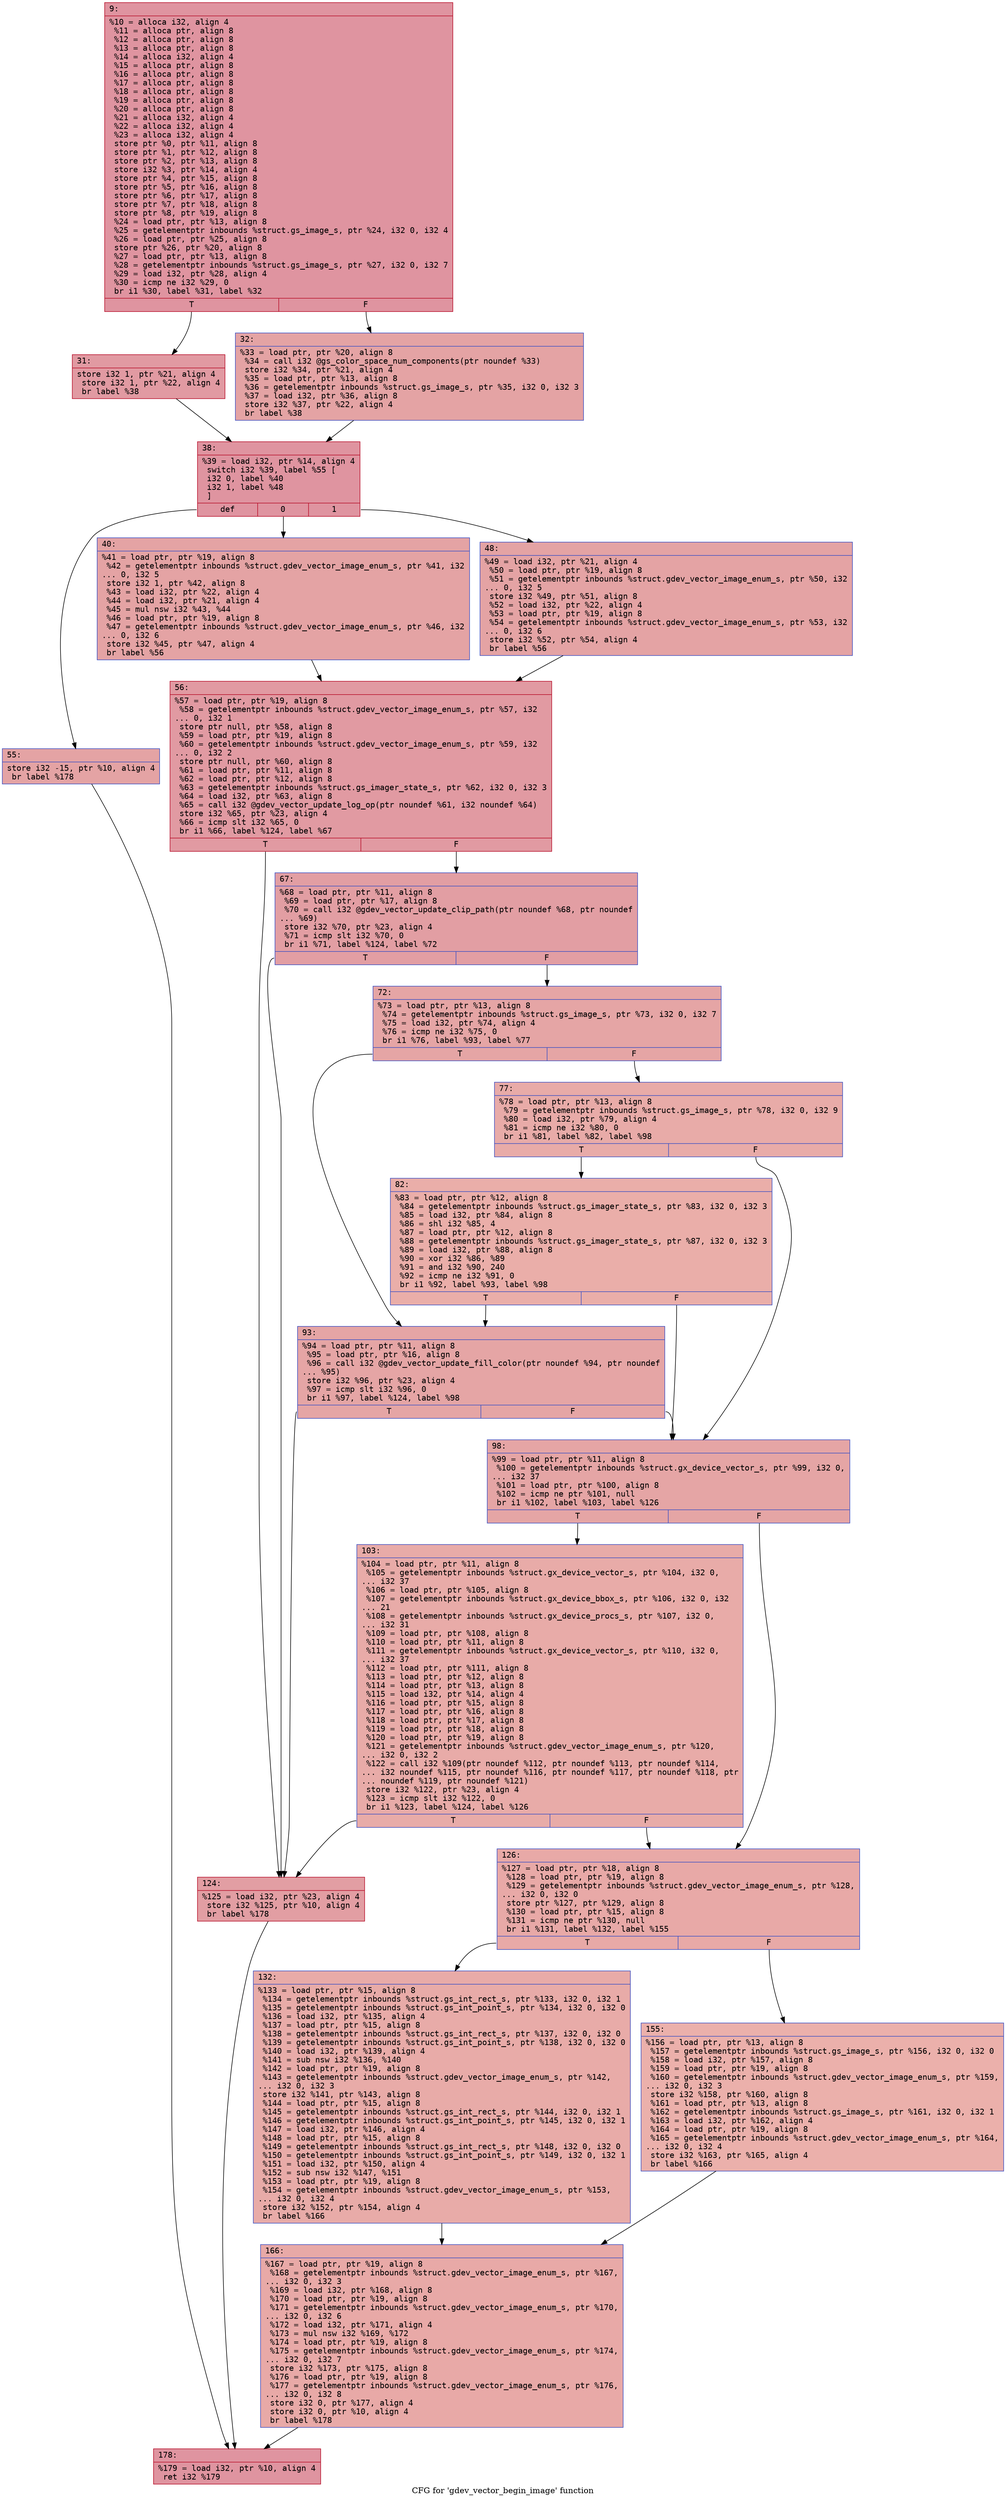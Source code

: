 digraph "CFG for 'gdev_vector_begin_image' function" {
	label="CFG for 'gdev_vector_begin_image' function";

	Node0x6000009ce670 [shape=record,color="#b70d28ff", style=filled, fillcolor="#b70d2870" fontname="Courier",label="{9:\l|  %10 = alloca i32, align 4\l  %11 = alloca ptr, align 8\l  %12 = alloca ptr, align 8\l  %13 = alloca ptr, align 8\l  %14 = alloca i32, align 4\l  %15 = alloca ptr, align 8\l  %16 = alloca ptr, align 8\l  %17 = alloca ptr, align 8\l  %18 = alloca ptr, align 8\l  %19 = alloca ptr, align 8\l  %20 = alloca ptr, align 8\l  %21 = alloca i32, align 4\l  %22 = alloca i32, align 4\l  %23 = alloca i32, align 4\l  store ptr %0, ptr %11, align 8\l  store ptr %1, ptr %12, align 8\l  store ptr %2, ptr %13, align 8\l  store i32 %3, ptr %14, align 4\l  store ptr %4, ptr %15, align 8\l  store ptr %5, ptr %16, align 8\l  store ptr %6, ptr %17, align 8\l  store ptr %7, ptr %18, align 8\l  store ptr %8, ptr %19, align 8\l  %24 = load ptr, ptr %13, align 8\l  %25 = getelementptr inbounds %struct.gs_image_s, ptr %24, i32 0, i32 4\l  %26 = load ptr, ptr %25, align 8\l  store ptr %26, ptr %20, align 8\l  %27 = load ptr, ptr %13, align 8\l  %28 = getelementptr inbounds %struct.gs_image_s, ptr %27, i32 0, i32 7\l  %29 = load i32, ptr %28, align 4\l  %30 = icmp ne i32 %29, 0\l  br i1 %30, label %31, label %32\l|{<s0>T|<s1>F}}"];
	Node0x6000009ce670:s0 -> Node0x6000009ce6c0[tooltip="9 -> 31\nProbability 62.50%" ];
	Node0x6000009ce670:s1 -> Node0x6000009ce710[tooltip="9 -> 32\nProbability 37.50%" ];
	Node0x6000009ce6c0 [shape=record,color="#b70d28ff", style=filled, fillcolor="#bb1b2c70" fontname="Courier",label="{31:\l|  store i32 1, ptr %21, align 4\l  store i32 1, ptr %22, align 4\l  br label %38\l}"];
	Node0x6000009ce6c0 -> Node0x6000009ce760[tooltip="31 -> 38\nProbability 100.00%" ];
	Node0x6000009ce710 [shape=record,color="#3d50c3ff", style=filled, fillcolor="#c32e3170" fontname="Courier",label="{32:\l|  %33 = load ptr, ptr %20, align 8\l  %34 = call i32 @gs_color_space_num_components(ptr noundef %33)\l  store i32 %34, ptr %21, align 4\l  %35 = load ptr, ptr %13, align 8\l  %36 = getelementptr inbounds %struct.gs_image_s, ptr %35, i32 0, i32 3\l  %37 = load i32, ptr %36, align 8\l  store i32 %37, ptr %22, align 4\l  br label %38\l}"];
	Node0x6000009ce710 -> Node0x6000009ce760[tooltip="32 -> 38\nProbability 100.00%" ];
	Node0x6000009ce760 [shape=record,color="#b70d28ff", style=filled, fillcolor="#b70d2870" fontname="Courier",label="{38:\l|  %39 = load i32, ptr %14, align 4\l  switch i32 %39, label %55 [\l    i32 0, label %40\l    i32 1, label %48\l  ]\l|{<s0>def|<s1>0|<s2>1}}"];
	Node0x6000009ce760:s0 -> Node0x6000009ce850[tooltip="38 -> 55\nProbability 33.33%" ];
	Node0x6000009ce760:s1 -> Node0x6000009ce7b0[tooltip="38 -> 40\nProbability 33.33%" ];
	Node0x6000009ce760:s2 -> Node0x6000009ce800[tooltip="38 -> 48\nProbability 33.33%" ];
	Node0x6000009ce7b0 [shape=record,color="#3d50c3ff", style=filled, fillcolor="#c32e3170" fontname="Courier",label="{40:\l|  %41 = load ptr, ptr %19, align 8\l  %42 = getelementptr inbounds %struct.gdev_vector_image_enum_s, ptr %41, i32\l... 0, i32 5\l  store i32 1, ptr %42, align 8\l  %43 = load i32, ptr %22, align 4\l  %44 = load i32, ptr %21, align 4\l  %45 = mul nsw i32 %43, %44\l  %46 = load ptr, ptr %19, align 8\l  %47 = getelementptr inbounds %struct.gdev_vector_image_enum_s, ptr %46, i32\l... 0, i32 6\l  store i32 %45, ptr %47, align 4\l  br label %56\l}"];
	Node0x6000009ce7b0 -> Node0x6000009ce8a0[tooltip="40 -> 56\nProbability 100.00%" ];
	Node0x6000009ce800 [shape=record,color="#3d50c3ff", style=filled, fillcolor="#c32e3170" fontname="Courier",label="{48:\l|  %49 = load i32, ptr %21, align 4\l  %50 = load ptr, ptr %19, align 8\l  %51 = getelementptr inbounds %struct.gdev_vector_image_enum_s, ptr %50, i32\l... 0, i32 5\l  store i32 %49, ptr %51, align 8\l  %52 = load i32, ptr %22, align 4\l  %53 = load ptr, ptr %19, align 8\l  %54 = getelementptr inbounds %struct.gdev_vector_image_enum_s, ptr %53, i32\l... 0, i32 6\l  store i32 %52, ptr %54, align 4\l  br label %56\l}"];
	Node0x6000009ce800 -> Node0x6000009ce8a0[tooltip="48 -> 56\nProbability 100.00%" ];
	Node0x6000009ce850 [shape=record,color="#3d50c3ff", style=filled, fillcolor="#c32e3170" fontname="Courier",label="{55:\l|  store i32 -15, ptr %10, align 4\l  br label %178\l}"];
	Node0x6000009ce850 -> Node0x6000009cecb0[tooltip="55 -> 178\nProbability 100.00%" ];
	Node0x6000009ce8a0 [shape=record,color="#b70d28ff", style=filled, fillcolor="#bb1b2c70" fontname="Courier",label="{56:\l|  %57 = load ptr, ptr %19, align 8\l  %58 = getelementptr inbounds %struct.gdev_vector_image_enum_s, ptr %57, i32\l... 0, i32 1\l  store ptr null, ptr %58, align 8\l  %59 = load ptr, ptr %19, align 8\l  %60 = getelementptr inbounds %struct.gdev_vector_image_enum_s, ptr %59, i32\l... 0, i32 2\l  store ptr null, ptr %60, align 8\l  %61 = load ptr, ptr %11, align 8\l  %62 = load ptr, ptr %12, align 8\l  %63 = getelementptr inbounds %struct.gs_imager_state_s, ptr %62, i32 0, i32 3\l  %64 = load i32, ptr %63, align 8\l  %65 = call i32 @gdev_vector_update_log_op(ptr noundef %61, i32 noundef %64)\l  store i32 %65, ptr %23, align 4\l  %66 = icmp slt i32 %65, 0\l  br i1 %66, label %124, label %67\l|{<s0>T|<s1>F}}"];
	Node0x6000009ce8a0:s0 -> Node0x6000009ceb20[tooltip="56 -> 124\nProbability 37.50%" ];
	Node0x6000009ce8a0:s1 -> Node0x6000009ce8f0[tooltip="56 -> 67\nProbability 62.50%" ];
	Node0x6000009ce8f0 [shape=record,color="#3d50c3ff", style=filled, fillcolor="#be242e70" fontname="Courier",label="{67:\l|  %68 = load ptr, ptr %11, align 8\l  %69 = load ptr, ptr %17, align 8\l  %70 = call i32 @gdev_vector_update_clip_path(ptr noundef %68, ptr noundef\l... %69)\l  store i32 %70, ptr %23, align 4\l  %71 = icmp slt i32 %70, 0\l  br i1 %71, label %124, label %72\l|{<s0>T|<s1>F}}"];
	Node0x6000009ce8f0:s0 -> Node0x6000009ceb20[tooltip="67 -> 124\nProbability 37.50%" ];
	Node0x6000009ce8f0:s1 -> Node0x6000009ce940[tooltip="67 -> 72\nProbability 62.50%" ];
	Node0x6000009ce940 [shape=record,color="#3d50c3ff", style=filled, fillcolor="#c5333470" fontname="Courier",label="{72:\l|  %73 = load ptr, ptr %13, align 8\l  %74 = getelementptr inbounds %struct.gs_image_s, ptr %73, i32 0, i32 7\l  %75 = load i32, ptr %74, align 4\l  %76 = icmp ne i32 %75, 0\l  br i1 %76, label %93, label %77\l|{<s0>T|<s1>F}}"];
	Node0x6000009ce940:s0 -> Node0x6000009cea30[tooltip="72 -> 93\nProbability 62.50%" ];
	Node0x6000009ce940:s1 -> Node0x6000009ce990[tooltip="72 -> 77\nProbability 37.50%" ];
	Node0x6000009ce990 [shape=record,color="#3d50c3ff", style=filled, fillcolor="#cc403a70" fontname="Courier",label="{77:\l|  %78 = load ptr, ptr %13, align 8\l  %79 = getelementptr inbounds %struct.gs_image_s, ptr %78, i32 0, i32 9\l  %80 = load i32, ptr %79, align 4\l  %81 = icmp ne i32 %80, 0\l  br i1 %81, label %82, label %98\l|{<s0>T|<s1>F}}"];
	Node0x6000009ce990:s0 -> Node0x6000009ce9e0[tooltip="77 -> 82\nProbability 62.50%" ];
	Node0x6000009ce990:s1 -> Node0x6000009cea80[tooltip="77 -> 98\nProbability 37.50%" ];
	Node0x6000009ce9e0 [shape=record,color="#3d50c3ff", style=filled, fillcolor="#d0473d70" fontname="Courier",label="{82:\l|  %83 = load ptr, ptr %12, align 8\l  %84 = getelementptr inbounds %struct.gs_imager_state_s, ptr %83, i32 0, i32 3\l  %85 = load i32, ptr %84, align 8\l  %86 = shl i32 %85, 4\l  %87 = load ptr, ptr %12, align 8\l  %88 = getelementptr inbounds %struct.gs_imager_state_s, ptr %87, i32 0, i32 3\l  %89 = load i32, ptr %88, align 8\l  %90 = xor i32 %86, %89\l  %91 = and i32 %90, 240\l  %92 = icmp ne i32 %91, 0\l  br i1 %92, label %93, label %98\l|{<s0>T|<s1>F}}"];
	Node0x6000009ce9e0:s0 -> Node0x6000009cea30[tooltip="82 -> 93\nProbability 62.50%" ];
	Node0x6000009ce9e0:s1 -> Node0x6000009cea80[tooltip="82 -> 98\nProbability 37.50%" ];
	Node0x6000009cea30 [shape=record,color="#3d50c3ff", style=filled, fillcolor="#c5333470" fontname="Courier",label="{93:\l|  %94 = load ptr, ptr %11, align 8\l  %95 = load ptr, ptr %16, align 8\l  %96 = call i32 @gdev_vector_update_fill_color(ptr noundef %94, ptr noundef\l... %95)\l  store i32 %96, ptr %23, align 4\l  %97 = icmp slt i32 %96, 0\l  br i1 %97, label %124, label %98\l|{<s0>T|<s1>F}}"];
	Node0x6000009cea30:s0 -> Node0x6000009ceb20[tooltip="93 -> 124\nProbability 37.50%" ];
	Node0x6000009cea30:s1 -> Node0x6000009cea80[tooltip="93 -> 98\nProbability 62.50%" ];
	Node0x6000009cea80 [shape=record,color="#3d50c3ff", style=filled, fillcolor="#c5333470" fontname="Courier",label="{98:\l|  %99 = load ptr, ptr %11, align 8\l  %100 = getelementptr inbounds %struct.gx_device_vector_s, ptr %99, i32 0,\l... i32 37\l  %101 = load ptr, ptr %100, align 8\l  %102 = icmp ne ptr %101, null\l  br i1 %102, label %103, label %126\l|{<s0>T|<s1>F}}"];
	Node0x6000009cea80:s0 -> Node0x6000009cead0[tooltip="98 -> 103\nProbability 62.50%" ];
	Node0x6000009cea80:s1 -> Node0x6000009ceb70[tooltip="98 -> 126\nProbability 37.50%" ];
	Node0x6000009cead0 [shape=record,color="#3d50c3ff", style=filled, fillcolor="#cc403a70" fontname="Courier",label="{103:\l|  %104 = load ptr, ptr %11, align 8\l  %105 = getelementptr inbounds %struct.gx_device_vector_s, ptr %104, i32 0,\l... i32 37\l  %106 = load ptr, ptr %105, align 8\l  %107 = getelementptr inbounds %struct.gx_device_bbox_s, ptr %106, i32 0, i32\l... 21\l  %108 = getelementptr inbounds %struct.gx_device_procs_s, ptr %107, i32 0,\l... i32 31\l  %109 = load ptr, ptr %108, align 8\l  %110 = load ptr, ptr %11, align 8\l  %111 = getelementptr inbounds %struct.gx_device_vector_s, ptr %110, i32 0,\l... i32 37\l  %112 = load ptr, ptr %111, align 8\l  %113 = load ptr, ptr %12, align 8\l  %114 = load ptr, ptr %13, align 8\l  %115 = load i32, ptr %14, align 4\l  %116 = load ptr, ptr %15, align 8\l  %117 = load ptr, ptr %16, align 8\l  %118 = load ptr, ptr %17, align 8\l  %119 = load ptr, ptr %18, align 8\l  %120 = load ptr, ptr %19, align 8\l  %121 = getelementptr inbounds %struct.gdev_vector_image_enum_s, ptr %120,\l... i32 0, i32 2\l  %122 = call i32 %109(ptr noundef %112, ptr noundef %113, ptr noundef %114,\l... i32 noundef %115, ptr noundef %116, ptr noundef %117, ptr noundef %118, ptr\l... noundef %119, ptr noundef %121)\l  store i32 %122, ptr %23, align 4\l  %123 = icmp slt i32 %122, 0\l  br i1 %123, label %124, label %126\l|{<s0>T|<s1>F}}"];
	Node0x6000009cead0:s0 -> Node0x6000009ceb20[tooltip="103 -> 124\nProbability 37.50%" ];
	Node0x6000009cead0:s1 -> Node0x6000009ceb70[tooltip="103 -> 126\nProbability 62.50%" ];
	Node0x6000009ceb20 [shape=record,color="#b70d28ff", style=filled, fillcolor="#be242e70" fontname="Courier",label="{124:\l|  %125 = load i32, ptr %23, align 4\l  store i32 %125, ptr %10, align 4\l  br label %178\l}"];
	Node0x6000009ceb20 -> Node0x6000009cecb0[tooltip="124 -> 178\nProbability 100.00%" ];
	Node0x6000009ceb70 [shape=record,color="#3d50c3ff", style=filled, fillcolor="#ca3b3770" fontname="Courier",label="{126:\l|  %127 = load ptr, ptr %18, align 8\l  %128 = load ptr, ptr %19, align 8\l  %129 = getelementptr inbounds %struct.gdev_vector_image_enum_s, ptr %128,\l... i32 0, i32 0\l  store ptr %127, ptr %129, align 8\l  %130 = load ptr, ptr %15, align 8\l  %131 = icmp ne ptr %130, null\l  br i1 %131, label %132, label %155\l|{<s0>T|<s1>F}}"];
	Node0x6000009ceb70:s0 -> Node0x6000009cebc0[tooltip="126 -> 132\nProbability 62.50%" ];
	Node0x6000009ceb70:s1 -> Node0x6000009cec10[tooltip="126 -> 155\nProbability 37.50%" ];
	Node0x6000009cebc0 [shape=record,color="#3d50c3ff", style=filled, fillcolor="#cc403a70" fontname="Courier",label="{132:\l|  %133 = load ptr, ptr %15, align 8\l  %134 = getelementptr inbounds %struct.gs_int_rect_s, ptr %133, i32 0, i32 1\l  %135 = getelementptr inbounds %struct.gs_int_point_s, ptr %134, i32 0, i32 0\l  %136 = load i32, ptr %135, align 4\l  %137 = load ptr, ptr %15, align 8\l  %138 = getelementptr inbounds %struct.gs_int_rect_s, ptr %137, i32 0, i32 0\l  %139 = getelementptr inbounds %struct.gs_int_point_s, ptr %138, i32 0, i32 0\l  %140 = load i32, ptr %139, align 4\l  %141 = sub nsw i32 %136, %140\l  %142 = load ptr, ptr %19, align 8\l  %143 = getelementptr inbounds %struct.gdev_vector_image_enum_s, ptr %142,\l... i32 0, i32 3\l  store i32 %141, ptr %143, align 8\l  %144 = load ptr, ptr %15, align 8\l  %145 = getelementptr inbounds %struct.gs_int_rect_s, ptr %144, i32 0, i32 1\l  %146 = getelementptr inbounds %struct.gs_int_point_s, ptr %145, i32 0, i32 1\l  %147 = load i32, ptr %146, align 4\l  %148 = load ptr, ptr %15, align 8\l  %149 = getelementptr inbounds %struct.gs_int_rect_s, ptr %148, i32 0, i32 0\l  %150 = getelementptr inbounds %struct.gs_int_point_s, ptr %149, i32 0, i32 1\l  %151 = load i32, ptr %150, align 4\l  %152 = sub nsw i32 %147, %151\l  %153 = load ptr, ptr %19, align 8\l  %154 = getelementptr inbounds %struct.gdev_vector_image_enum_s, ptr %153,\l... i32 0, i32 4\l  store i32 %152, ptr %154, align 4\l  br label %166\l}"];
	Node0x6000009cebc0 -> Node0x6000009cec60[tooltip="132 -> 166\nProbability 100.00%" ];
	Node0x6000009cec10 [shape=record,color="#3d50c3ff", style=filled, fillcolor="#d24b4070" fontname="Courier",label="{155:\l|  %156 = load ptr, ptr %13, align 8\l  %157 = getelementptr inbounds %struct.gs_image_s, ptr %156, i32 0, i32 0\l  %158 = load i32, ptr %157, align 8\l  %159 = load ptr, ptr %19, align 8\l  %160 = getelementptr inbounds %struct.gdev_vector_image_enum_s, ptr %159,\l... i32 0, i32 3\l  store i32 %158, ptr %160, align 8\l  %161 = load ptr, ptr %13, align 8\l  %162 = getelementptr inbounds %struct.gs_image_s, ptr %161, i32 0, i32 1\l  %163 = load i32, ptr %162, align 4\l  %164 = load ptr, ptr %19, align 8\l  %165 = getelementptr inbounds %struct.gdev_vector_image_enum_s, ptr %164,\l... i32 0, i32 4\l  store i32 %163, ptr %165, align 4\l  br label %166\l}"];
	Node0x6000009cec10 -> Node0x6000009cec60[tooltip="155 -> 166\nProbability 100.00%" ];
	Node0x6000009cec60 [shape=record,color="#3d50c3ff", style=filled, fillcolor="#ca3b3770" fontname="Courier",label="{166:\l|  %167 = load ptr, ptr %19, align 8\l  %168 = getelementptr inbounds %struct.gdev_vector_image_enum_s, ptr %167,\l... i32 0, i32 3\l  %169 = load i32, ptr %168, align 8\l  %170 = load ptr, ptr %19, align 8\l  %171 = getelementptr inbounds %struct.gdev_vector_image_enum_s, ptr %170,\l... i32 0, i32 6\l  %172 = load i32, ptr %171, align 4\l  %173 = mul nsw i32 %169, %172\l  %174 = load ptr, ptr %19, align 8\l  %175 = getelementptr inbounds %struct.gdev_vector_image_enum_s, ptr %174,\l... i32 0, i32 7\l  store i32 %173, ptr %175, align 8\l  %176 = load ptr, ptr %19, align 8\l  %177 = getelementptr inbounds %struct.gdev_vector_image_enum_s, ptr %176,\l... i32 0, i32 8\l  store i32 0, ptr %177, align 4\l  store i32 0, ptr %10, align 4\l  br label %178\l}"];
	Node0x6000009cec60 -> Node0x6000009cecb0[tooltip="166 -> 178\nProbability 100.00%" ];
	Node0x6000009cecb0 [shape=record,color="#b70d28ff", style=filled, fillcolor="#b70d2870" fontname="Courier",label="{178:\l|  %179 = load i32, ptr %10, align 4\l  ret i32 %179\l}"];
}
